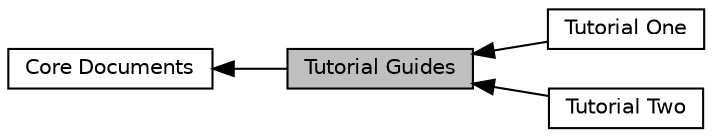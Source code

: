 digraph "Tutorial Guides"
{
  edge [fontname="Helvetica",fontsize="10",labelfontname="Helvetica",labelfontsize="10"];
  node [fontname="Helvetica",fontsize="10",shape=record];
  rankdir=LR;
  Node1 [label="Core Documents",height=0.2,width=0.4,color="black", fillcolor="white", style="filled",URL="$group___r_e_w___c_o_r_e___d_o_c_s.html",tooltip="Core documentation. "];
  Node2 [label="Tutorial One",height=0.2,width=0.4,color="black", fillcolor="white", style="filled",URL="$group__tutorial1.html"];
  Node3 [label="Tutorial Two",height=0.2,width=0.4,color="black", fillcolor="white", style="filled",URL="$group__tutorial2.html"];
  Node0 [label="Tutorial Guides",height=0.2,width=0.4,color="black", fillcolor="grey75", style="filled", fontcolor="black"];
  Node1->Node0 [shape=plaintext, dir="back", style="solid"];
  Node0->Node2 [shape=plaintext, dir="back", style="solid"];
  Node0->Node3 [shape=plaintext, dir="back", style="solid"];
}
